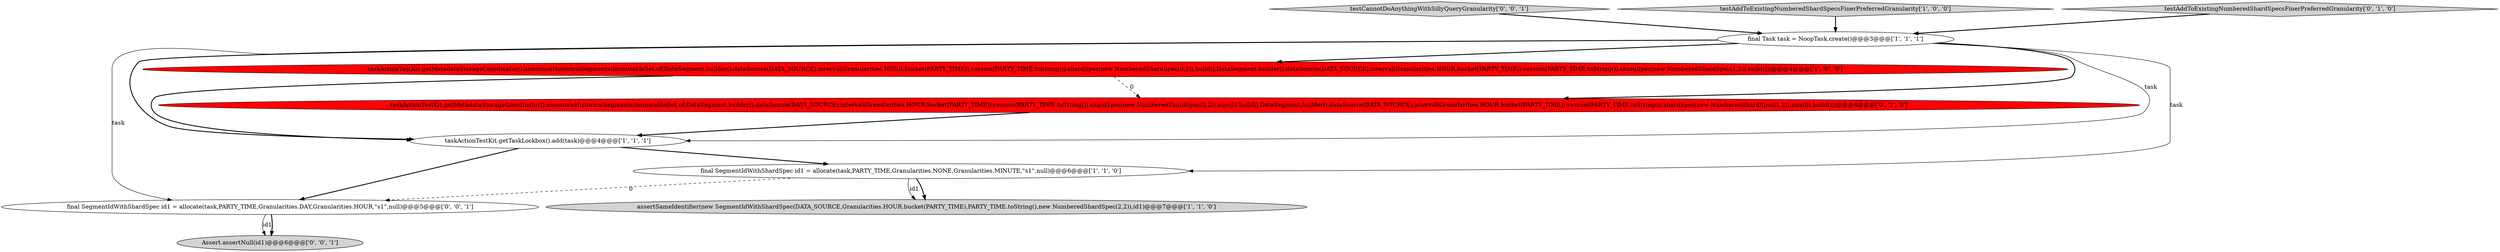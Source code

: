 digraph {
9 [style = filled, label = "testCannotDoAnythingWithSillyQueryGranularity['0', '0', '1']", fillcolor = lightgray, shape = diamond image = "AAA0AAABBB3BBB"];
0 [style = filled, label = "testAddToExistingNumberedShardSpecsFinerPreferredGranularity['1', '0', '0']", fillcolor = lightgray, shape = diamond image = "AAA0AAABBB1BBB"];
10 [style = filled, label = "final SegmentIdWithShardSpec id1 = allocate(task,PARTY_TIME,Granularities.DAY,Granularities.HOUR,\"s1\",null)@@@5@@@['0', '0', '1']", fillcolor = white, shape = ellipse image = "AAA0AAABBB3BBB"];
7 [style = filled, label = "testAddToExistingNumberedShardSpecsFinerPreferredGranularity['0', '1', '0']", fillcolor = lightgray, shape = diamond image = "AAA0AAABBB2BBB"];
3 [style = filled, label = "final SegmentIdWithShardSpec id1 = allocate(task,PARTY_TIME,Granularities.NONE,Granularities.MINUTE,\"s1\",null)@@@6@@@['1', '1', '0']", fillcolor = white, shape = ellipse image = "AAA0AAABBB1BBB"];
8 [style = filled, label = "Assert.assertNull(id1)@@@6@@@['0', '0', '1']", fillcolor = lightgray, shape = ellipse image = "AAA0AAABBB3BBB"];
4 [style = filled, label = "taskActionTestKit.getMetadataStorageCoordinator().announceHistoricalSegments(ImmutableSet.of(DataSegment.builder().dataSource(DATA_SOURCE).interval(Granularities.HOUR.bucket(PARTY_TIME)).version(PARTY_TIME.toString()).shardSpec(new NumberedShardSpec(0,2)).build(),DataSegment.builder().dataSource(DATA_SOURCE).interval(Granularities.HOUR.bucket(PARTY_TIME)).version(PARTY_TIME.toString()).shardSpec(new NumberedShardSpec(1,2)).build()))@@@4@@@['1', '0', '0']", fillcolor = red, shape = ellipse image = "AAA1AAABBB1BBB"];
5 [style = filled, label = "assertSameIdentifier(new SegmentIdWithShardSpec(DATA_SOURCE,Granularities.HOUR.bucket(PARTY_TIME),PARTY_TIME.toString(),new NumberedShardSpec(2,2)),id1)@@@7@@@['1', '1', '0']", fillcolor = lightgray, shape = ellipse image = "AAA0AAABBB1BBB"];
1 [style = filled, label = "taskActionTestKit.getTaskLockbox().add(task)@@@4@@@['1', '1', '1']", fillcolor = white, shape = ellipse image = "AAA0AAABBB1BBB"];
2 [style = filled, label = "final Task task = NoopTask.create()@@@3@@@['1', '1', '1']", fillcolor = white, shape = ellipse image = "AAA0AAABBB1BBB"];
6 [style = filled, label = "taskActionTestKit.getMetadataStorageCoordinator().announceHistoricalSegments(ImmutableSet.of(DataSegment.builder().dataSource(DATA_SOURCE).interval(Granularities.HOUR.bucket(PARTY_TIME)).version(PARTY_TIME.toString()).shardSpec(new NumberedShardSpec(0,2)).size(0).build(),DataSegment.builder().dataSource(DATA_SOURCE).interval(Granularities.HOUR.bucket(PARTY_TIME)).version(PARTY_TIME.toString()).shardSpec(new NumberedShardSpec(1,2)).size(0).build()))@@@4@@@['0', '1', '0']", fillcolor = red, shape = ellipse image = "AAA1AAABBB2BBB"];
1->3 [style = bold, label=""];
6->1 [style = bold, label=""];
2->10 [style = solid, label="task"];
10->8 [style = solid, label="id1"];
3->5 [style = bold, label=""];
4->1 [style = bold, label=""];
2->3 [style = solid, label="task"];
3->10 [style = dashed, label="0"];
2->1 [style = solid, label="task"];
10->8 [style = bold, label=""];
4->6 [style = dashed, label="0"];
1->10 [style = bold, label=""];
2->4 [style = bold, label=""];
7->2 [style = bold, label=""];
2->6 [style = bold, label=""];
2->1 [style = bold, label=""];
9->2 [style = bold, label=""];
3->5 [style = solid, label="id1"];
0->2 [style = bold, label=""];
}
